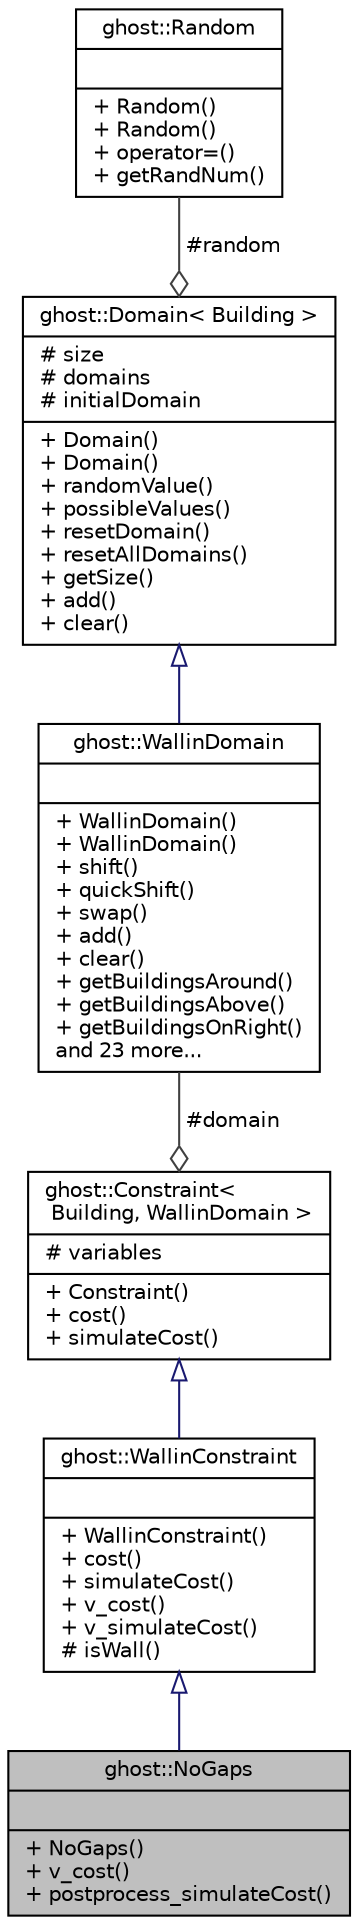 digraph "ghost::NoGaps"
{
  edge [fontname="Helvetica",fontsize="10",labelfontname="Helvetica",labelfontsize="10"];
  node [fontname="Helvetica",fontsize="10",shape=record];
  Node1 [label="{ghost::NoGaps\n||+ NoGaps()\l+ v_cost()\l+ postprocess_simulateCost()\l}",height=0.2,width=0.4,color="black", fillcolor="grey75", style="filled" fontcolor="black"];
  Node2 -> Node1 [dir="back",color="midnightblue",fontsize="10",style="solid",arrowtail="onormal",fontname="Helvetica"];
  Node2 [label="{ghost::WallinConstraint\n||+ WallinConstraint()\l+ cost()\l+ simulateCost()\l+ v_cost()\l+ v_simulateCost()\l# isWall()\l}",height=0.2,width=0.4,color="black", fillcolor="white", style="filled",URL="$classghost_1_1WallinConstraint.html"];
  Node3 -> Node2 [dir="back",color="midnightblue",fontsize="10",style="solid",arrowtail="onormal",fontname="Helvetica"];
  Node3 [label="{ghost::Constraint\<\l Building, WallinDomain \>\n|# variables\l|+ Constraint()\l+ cost()\l+ simulateCost()\l}",height=0.2,width=0.4,color="black", fillcolor="white", style="filled",URL="$classghost_1_1Constraint.html"];
  Node4 -> Node3 [color="grey25",fontsize="10",style="solid",label=" #domain" ,arrowhead="odiamond",fontname="Helvetica"];
  Node4 [label="{ghost::WallinDomain\n||+ WallinDomain()\l+ WallinDomain()\l+ shift()\l+ quickShift()\l+ swap()\l+ add()\l+ clear()\l+ getBuildingsAround()\l+ getBuildingsAbove()\l+ getBuildingsOnRight()\land 23 more...\l}",height=0.2,width=0.4,color="black", fillcolor="white", style="filled",URL="$classghost_1_1WallinDomain.html"];
  Node5 -> Node4 [dir="back",color="midnightblue",fontsize="10",style="solid",arrowtail="onormal",fontname="Helvetica"];
  Node5 [label="{ghost::Domain\< Building \>\n|# size\l# domains\l# initialDomain\l|+ Domain()\l+ Domain()\l+ randomValue()\l+ possibleValues()\l+ resetDomain()\l+ resetAllDomains()\l+ getSize()\l+ add()\l+ clear()\l}",height=0.2,width=0.4,color="black", fillcolor="white", style="filled",URL="$classghost_1_1Domain.html"];
  Node6 -> Node5 [color="grey25",fontsize="10",style="solid",label=" #random" ,arrowhead="odiamond",fontname="Helvetica"];
  Node6 [label="{ghost::Random\n||+ Random()\l+ Random()\l+ operator=()\l+ getRandNum()\l}",height=0.2,width=0.4,color="black", fillcolor="white", style="filled",URL="$classghost_1_1Random.html"];
}
